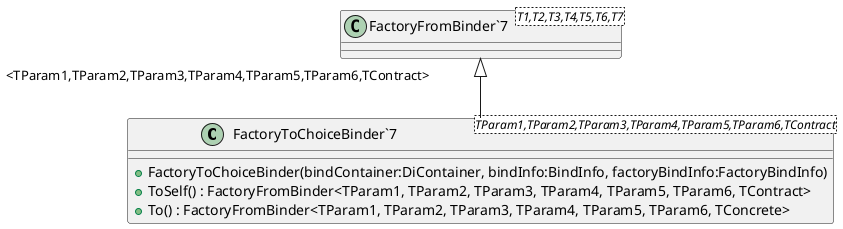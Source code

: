 @startuml
class "FactoryToChoiceBinder`7"<TParam1,TParam2,TParam3,TParam4,TParam5,TParam6,TContract> {
    + FactoryToChoiceBinder(bindContainer:DiContainer, bindInfo:BindInfo, factoryBindInfo:FactoryBindInfo)
    + ToSelf() : FactoryFromBinder<TParam1, TParam2, TParam3, TParam4, TParam5, TParam6, TContract>
    + To() : FactoryFromBinder<TParam1, TParam2, TParam3, TParam4, TParam5, TParam6, TConcrete>
}
class "FactoryFromBinder`7"<T1,T2,T3,T4,T5,T6,T7> {
}
"FactoryFromBinder`7" "<TParam1,TParam2,TParam3,TParam4,TParam5,TParam6,TContract>" <|-- "FactoryToChoiceBinder`7"
@enduml
